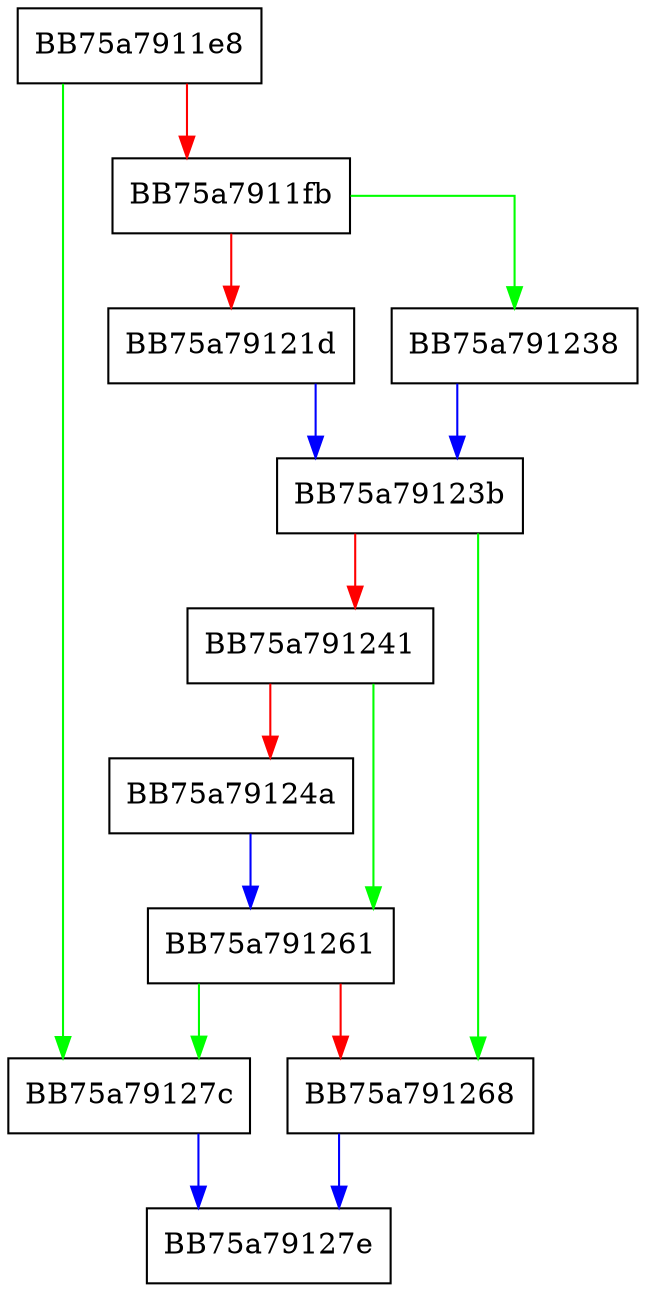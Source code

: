 digraph validate_stream_is_ansi_if_required {
  node [shape="box"];
  graph [splines=ortho];
  BB75a7911e8 -> BB75a79127c [color="green"];
  BB75a7911e8 -> BB75a7911fb [color="red"];
  BB75a7911fb -> BB75a791238 [color="green"];
  BB75a7911fb -> BB75a79121d [color="red"];
  BB75a79121d -> BB75a79123b [color="blue"];
  BB75a791238 -> BB75a79123b [color="blue"];
  BB75a79123b -> BB75a791268 [color="green"];
  BB75a79123b -> BB75a791241 [color="red"];
  BB75a791241 -> BB75a791261 [color="green"];
  BB75a791241 -> BB75a79124a [color="red"];
  BB75a79124a -> BB75a791261 [color="blue"];
  BB75a791261 -> BB75a79127c [color="green"];
  BB75a791261 -> BB75a791268 [color="red"];
  BB75a791268 -> BB75a79127e [color="blue"];
  BB75a79127c -> BB75a79127e [color="blue"];
}